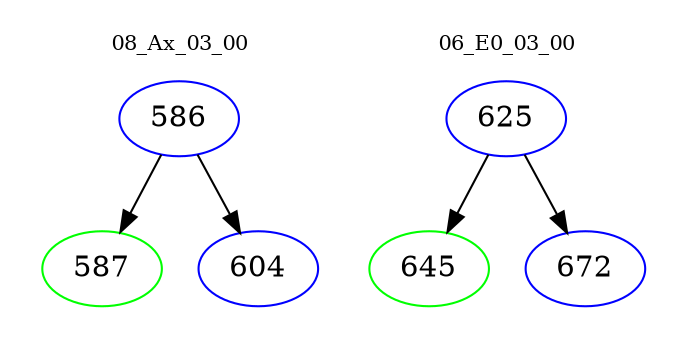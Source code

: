 digraph{
subgraph cluster_0 {
color = white
label = "08_Ax_03_00";
fontsize=10;
T0_586 [label="586", color="blue"]
T0_586 -> T0_587 [color="black"]
T0_587 [label="587", color="green"]
T0_586 -> T0_604 [color="black"]
T0_604 [label="604", color="blue"]
}
subgraph cluster_1 {
color = white
label = "06_E0_03_00";
fontsize=10;
T1_625 [label="625", color="blue"]
T1_625 -> T1_645 [color="black"]
T1_645 [label="645", color="green"]
T1_625 -> T1_672 [color="black"]
T1_672 [label="672", color="blue"]
}
}
